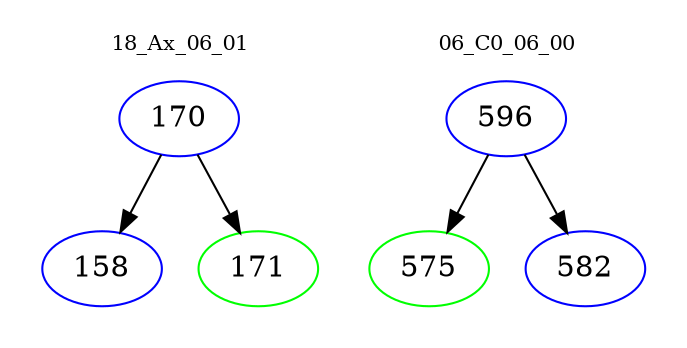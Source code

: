 digraph{
subgraph cluster_0 {
color = white
label = "18_Ax_06_01";
fontsize=10;
T0_170 [label="170", color="blue"]
T0_170 -> T0_158 [color="black"]
T0_158 [label="158", color="blue"]
T0_170 -> T0_171 [color="black"]
T0_171 [label="171", color="green"]
}
subgraph cluster_1 {
color = white
label = "06_C0_06_00";
fontsize=10;
T1_596 [label="596", color="blue"]
T1_596 -> T1_575 [color="black"]
T1_575 [label="575", color="green"]
T1_596 -> T1_582 [color="black"]
T1_582 [label="582", color="blue"]
}
}
